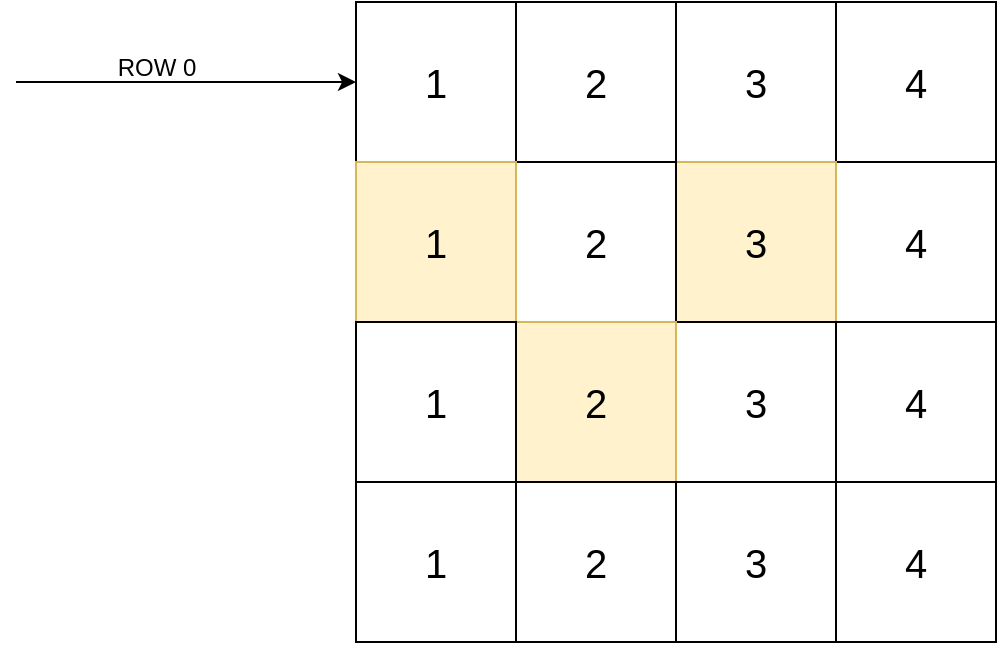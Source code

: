 <mxfile version="22.1.21" type="device">
  <diagram name="第 1 页" id="awphx5rW_arG6idFkpRx">
    <mxGraphModel dx="1834" dy="1236" grid="1" gridSize="10" guides="1" tooltips="1" connect="1" arrows="1" fold="1" page="0" pageScale="1" pageWidth="827" pageHeight="1169" math="0" shadow="0">
      <root>
        <mxCell id="0" />
        <mxCell id="1" parent="0" />
        <mxCell id="S91bDU7r1PO26V9IDOad-103" value="" style="group;fontSize=20;fillColor=#fff2cc;strokeColor=#d6b656;" parent="1" vertex="1" connectable="0">
          <mxGeometry x="-80" y="-400" width="320" height="320" as="geometry" />
        </mxCell>
        <mxCell id="S91bDU7r1PO26V9IDOad-82" value="" style="group;fontSize=20;" parent="S91bDU7r1PO26V9IDOad-103" vertex="1" connectable="0">
          <mxGeometry width="320" height="80" as="geometry" />
        </mxCell>
        <mxCell id="S91bDU7r1PO26V9IDOad-76" value="4" style="whiteSpace=wrap;html=1;aspect=fixed;fontSize=20;" parent="S91bDU7r1PO26V9IDOad-82" vertex="1">
          <mxGeometry x="240" width="80" height="80" as="geometry" />
        </mxCell>
        <mxCell id="S91bDU7r1PO26V9IDOad-77" value="3" style="whiteSpace=wrap;html=1;aspect=fixed;fontSize=20;" parent="S91bDU7r1PO26V9IDOad-82" vertex="1">
          <mxGeometry x="160" width="80" height="80" as="geometry" />
        </mxCell>
        <mxCell id="S91bDU7r1PO26V9IDOad-78" value="2" style="whiteSpace=wrap;html=1;aspect=fixed;fontSize=20;" parent="S91bDU7r1PO26V9IDOad-82" vertex="1">
          <mxGeometry x="80" width="80" height="80" as="geometry" />
        </mxCell>
        <mxCell id="S91bDU7r1PO26V9IDOad-79" value="1" style="whiteSpace=wrap;html=1;aspect=fixed;fontSize=20;" parent="S91bDU7r1PO26V9IDOad-82" vertex="1">
          <mxGeometry width="80" height="80" as="geometry" />
        </mxCell>
        <mxCell id="S91bDU7r1PO26V9IDOad-83" value="" style="group;fontSize=20;fillColor=#fff2cc;strokeColor=#d6b656;" parent="S91bDU7r1PO26V9IDOad-103" vertex="1" connectable="0">
          <mxGeometry y="80" width="320" height="80" as="geometry" />
        </mxCell>
        <mxCell id="S91bDU7r1PO26V9IDOad-84" value="4" style="whiteSpace=wrap;html=1;aspect=fixed;fontSize=20;" parent="S91bDU7r1PO26V9IDOad-83" vertex="1">
          <mxGeometry x="240" width="80" height="80" as="geometry" />
        </mxCell>
        <mxCell id="S91bDU7r1PO26V9IDOad-85" value="3" style="whiteSpace=wrap;html=1;aspect=fixed;fontSize=20;fillColor=#fff2cc;strokeColor=#d6b656;" parent="S91bDU7r1PO26V9IDOad-83" vertex="1">
          <mxGeometry x="160" width="80" height="80" as="geometry" />
        </mxCell>
        <mxCell id="S91bDU7r1PO26V9IDOad-86" value="2" style="whiteSpace=wrap;html=1;aspect=fixed;fontSize=20;" parent="S91bDU7r1PO26V9IDOad-83" vertex="1">
          <mxGeometry x="80" width="80" height="80" as="geometry" />
        </mxCell>
        <mxCell id="S91bDU7r1PO26V9IDOad-87" value="1" style="whiteSpace=wrap;html=1;aspect=fixed;fontSize=20;fillColor=#fff2cc;strokeColor=#d6b656;" parent="S91bDU7r1PO26V9IDOad-83" vertex="1">
          <mxGeometry width="80" height="80" as="geometry" />
        </mxCell>
        <mxCell id="S91bDU7r1PO26V9IDOad-93" value="" style="group;fontSize=20;fillColor=#fff2cc;strokeColor=#d6b656;" parent="S91bDU7r1PO26V9IDOad-103" vertex="1" connectable="0">
          <mxGeometry y="160" width="320" height="80" as="geometry" />
        </mxCell>
        <mxCell id="S91bDU7r1PO26V9IDOad-94" value="4" style="whiteSpace=wrap;html=1;aspect=fixed;fontSize=20;" parent="S91bDU7r1PO26V9IDOad-93" vertex="1">
          <mxGeometry x="240" width="80" height="80" as="geometry" />
        </mxCell>
        <mxCell id="S91bDU7r1PO26V9IDOad-95" value="3" style="whiteSpace=wrap;html=1;aspect=fixed;fontSize=20;" parent="S91bDU7r1PO26V9IDOad-93" vertex="1">
          <mxGeometry x="160" width="80" height="80" as="geometry" />
        </mxCell>
        <mxCell id="S91bDU7r1PO26V9IDOad-96" value="2" style="whiteSpace=wrap;html=1;aspect=fixed;fontSize=20;fillColor=#fff2cc;strokeColor=#d6b656;" parent="S91bDU7r1PO26V9IDOad-93" vertex="1">
          <mxGeometry x="80" width="80" height="80" as="geometry" />
        </mxCell>
        <mxCell id="S91bDU7r1PO26V9IDOad-97" value="1" style="whiteSpace=wrap;html=1;aspect=fixed;fontSize=20;" parent="S91bDU7r1PO26V9IDOad-93" vertex="1">
          <mxGeometry width="80" height="80" as="geometry" />
        </mxCell>
        <mxCell id="S91bDU7r1PO26V9IDOad-98" value="" style="group;fontSize=20;" parent="S91bDU7r1PO26V9IDOad-103" vertex="1" connectable="0">
          <mxGeometry y="240" width="320" height="80" as="geometry" />
        </mxCell>
        <mxCell id="S91bDU7r1PO26V9IDOad-99" value="4" style="whiteSpace=wrap;html=1;aspect=fixed;fontSize=20;" parent="S91bDU7r1PO26V9IDOad-98" vertex="1">
          <mxGeometry x="240" width="80" height="80" as="geometry" />
        </mxCell>
        <mxCell id="S91bDU7r1PO26V9IDOad-100" value="3" style="whiteSpace=wrap;html=1;aspect=fixed;fontSize=20;" parent="S91bDU7r1PO26V9IDOad-98" vertex="1">
          <mxGeometry x="160" width="80" height="80" as="geometry" />
        </mxCell>
        <mxCell id="S91bDU7r1PO26V9IDOad-101" value="2" style="whiteSpace=wrap;html=1;aspect=fixed;fontSize=20;" parent="S91bDU7r1PO26V9IDOad-98" vertex="1">
          <mxGeometry x="80" width="80" height="80" as="geometry" />
        </mxCell>
        <mxCell id="S91bDU7r1PO26V9IDOad-102" value="1" style="whiteSpace=wrap;html=1;aspect=fixed;fontSize=20;" parent="S91bDU7r1PO26V9IDOad-98" vertex="1">
          <mxGeometry width="80" height="80" as="geometry" />
        </mxCell>
        <mxCell id="S91bDU7r1PO26V9IDOad-105" value="" style="endArrow=classic;html=1;rounded=0;entryX=0;entryY=0.5;entryDx=0;entryDy=0;" parent="1" target="S91bDU7r1PO26V9IDOad-79" edge="1">
          <mxGeometry width="50" height="50" relative="1" as="geometry">
            <mxPoint x="-250" y="-360" as="sourcePoint" />
            <mxPoint x="-190" y="-390" as="targetPoint" />
          </mxGeometry>
        </mxCell>
        <mxCell id="S91bDU7r1PO26V9IDOad-106" value="ROW 0" style="text;html=1;align=center;verticalAlign=middle;resizable=0;points=[];autosize=1;strokeColor=none;fillColor=none;" parent="1" vertex="1">
          <mxGeometry x="-210" y="-382" width="60" height="30" as="geometry" />
        </mxCell>
      </root>
    </mxGraphModel>
  </diagram>
</mxfile>
